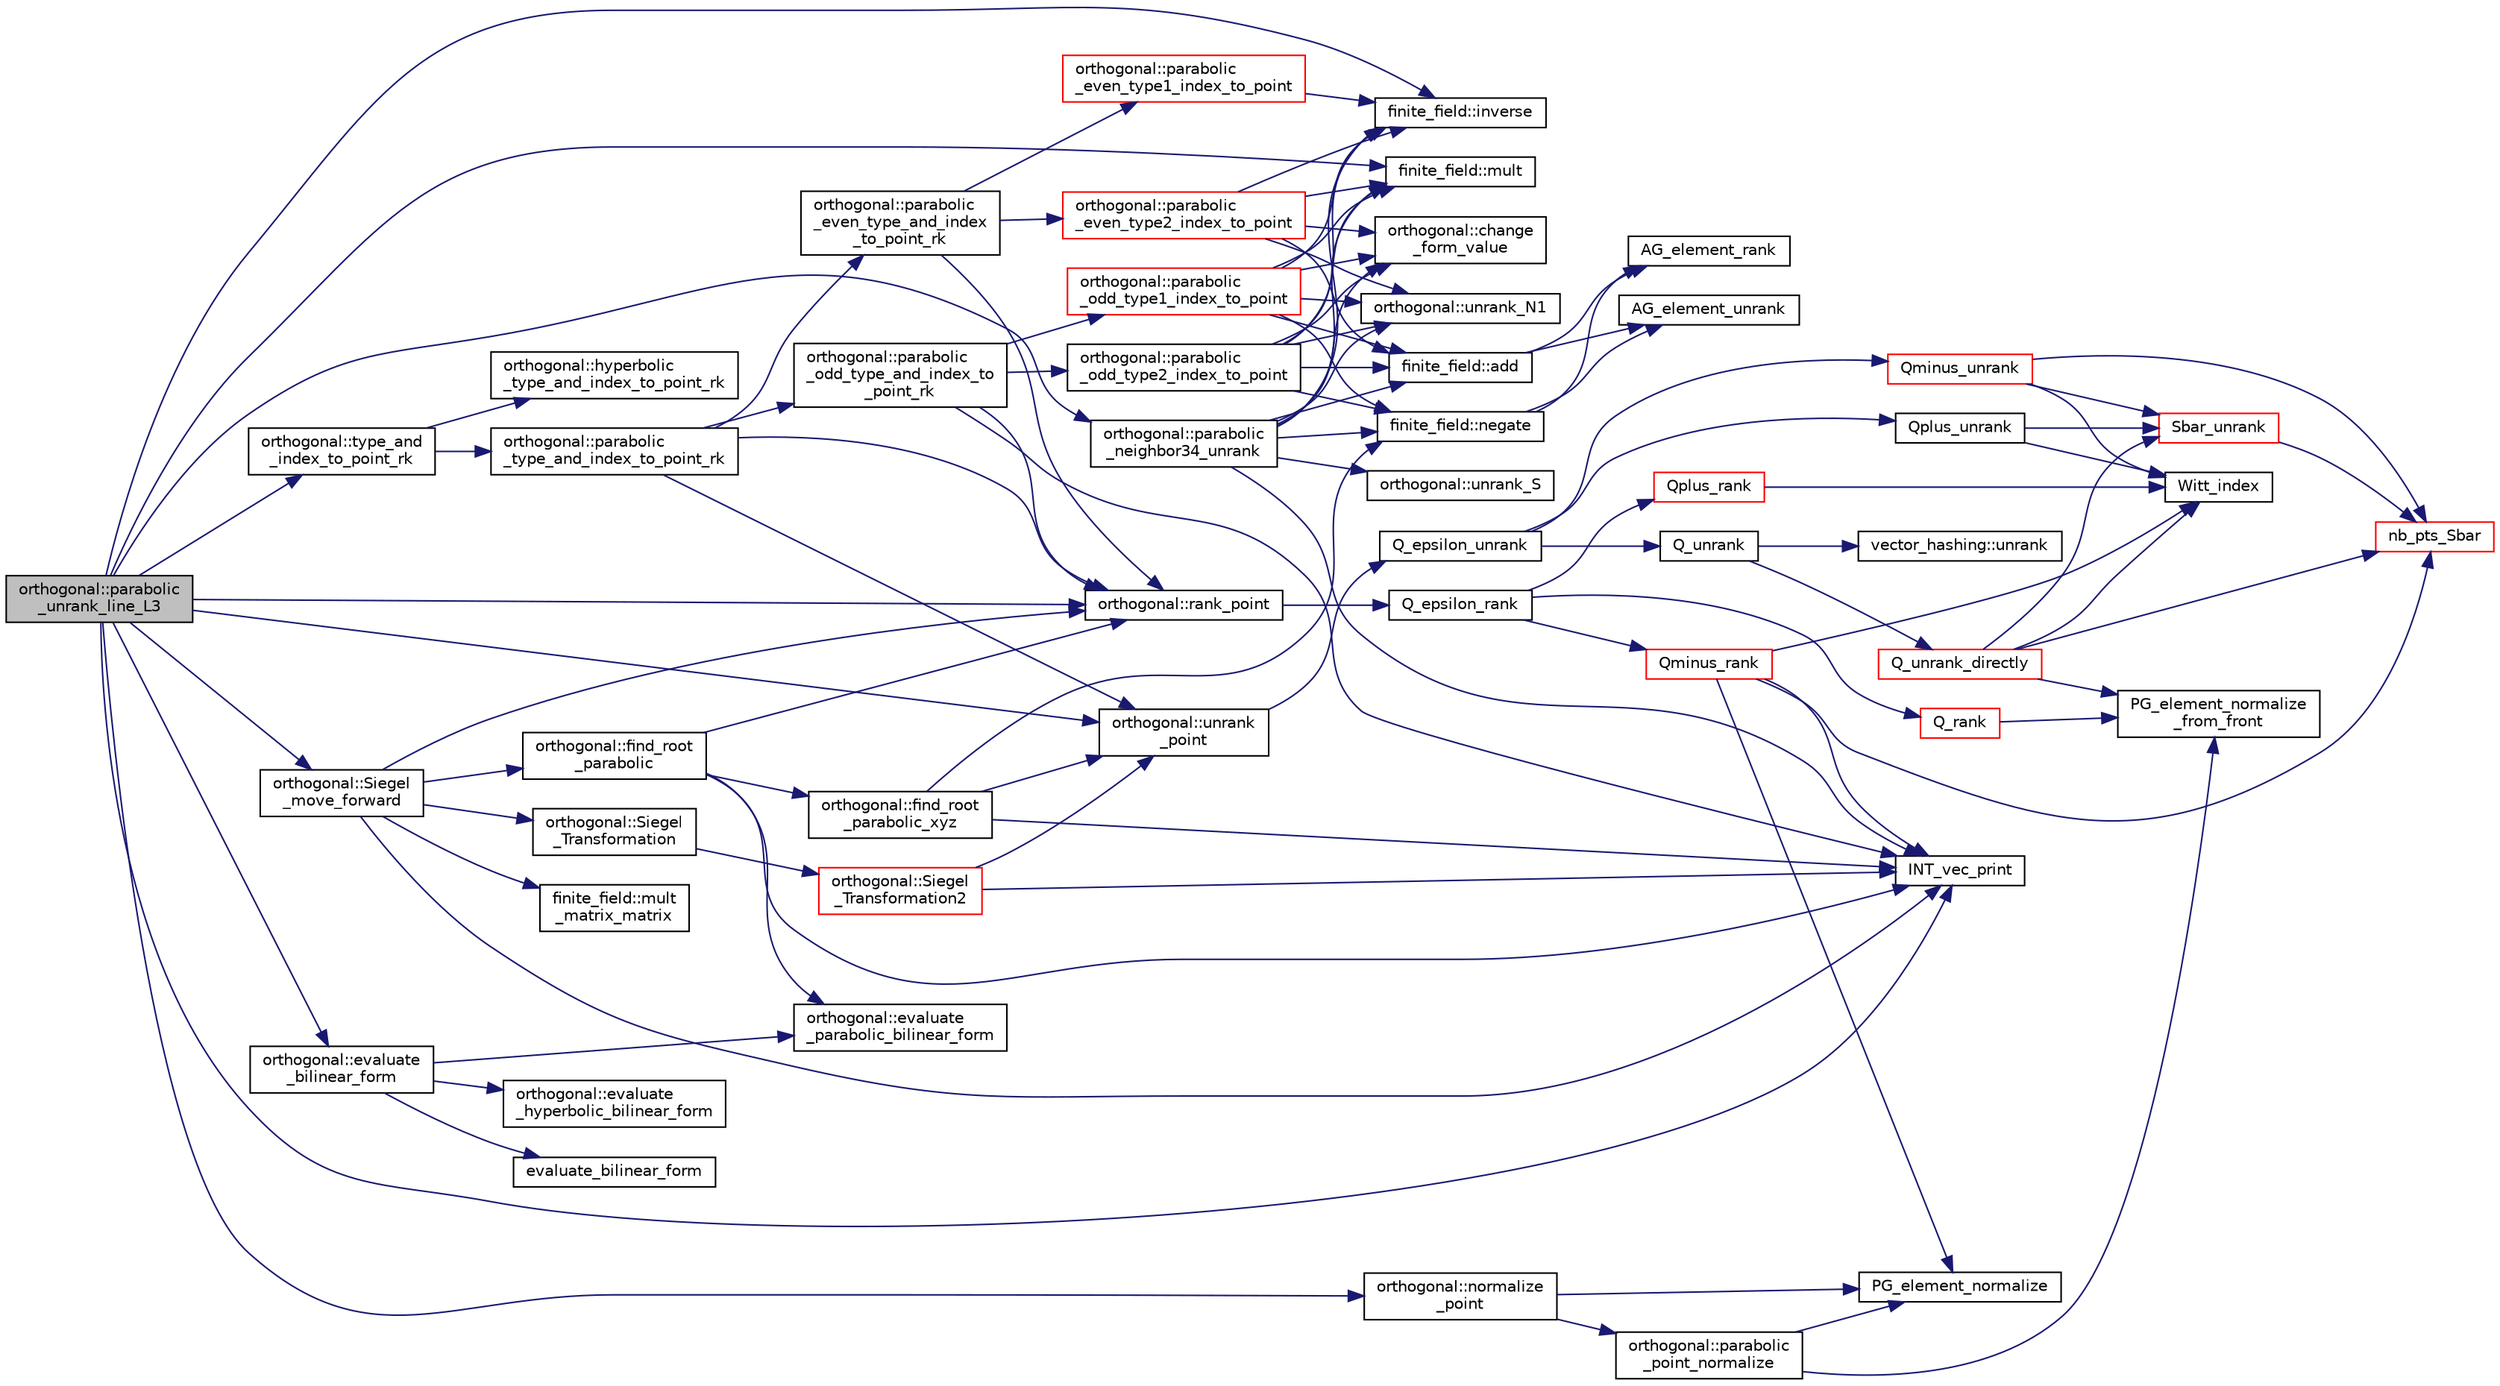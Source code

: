 digraph "orthogonal::parabolic_unrank_line_L3"
{
  edge [fontname="Helvetica",fontsize="10",labelfontname="Helvetica",labelfontsize="10"];
  node [fontname="Helvetica",fontsize="10",shape=record];
  rankdir="LR";
  Node33000 [label="orthogonal::parabolic\l_unrank_line_L3",height=0.2,width=0.4,color="black", fillcolor="grey75", style="filled", fontcolor="black"];
  Node33000 -> Node33001 [color="midnightblue",fontsize="10",style="solid",fontname="Helvetica"];
  Node33001 [label="orthogonal::type_and\l_index_to_point_rk",height=0.2,width=0.4,color="black", fillcolor="white", style="filled",URL="$d7/daa/classorthogonal.html#a319ef460cdfe3247d336c3fb482901eb"];
  Node33001 -> Node33002 [color="midnightblue",fontsize="10",style="solid",fontname="Helvetica"];
  Node33002 [label="orthogonal::hyperbolic\l_type_and_index_to_point_rk",height=0.2,width=0.4,color="black", fillcolor="white", style="filled",URL="$d7/daa/classorthogonal.html#af31cd843ff2e6eb4fe1ba9c49e62d1b8"];
  Node33001 -> Node33003 [color="midnightblue",fontsize="10",style="solid",fontname="Helvetica"];
  Node33003 [label="orthogonal::parabolic\l_type_and_index_to_point_rk",height=0.2,width=0.4,color="black", fillcolor="white", style="filled",URL="$d7/daa/classorthogonal.html#a67c316cf01b382762e6ac372f522d106"];
  Node33003 -> Node33004 [color="midnightblue",fontsize="10",style="solid",fontname="Helvetica"];
  Node33004 [label="orthogonal::unrank\l_point",height=0.2,width=0.4,color="black", fillcolor="white", style="filled",URL="$d7/daa/classorthogonal.html#ab655117100f7c66c19817b84ac5ac0a0"];
  Node33004 -> Node33005 [color="midnightblue",fontsize="10",style="solid",fontname="Helvetica"];
  Node33005 [label="Q_epsilon_unrank",height=0.2,width=0.4,color="black", fillcolor="white", style="filled",URL="$d4/d67/geometry_8h.html#af162c4d30d4a6528299e37551c353e7b"];
  Node33005 -> Node33006 [color="midnightblue",fontsize="10",style="solid",fontname="Helvetica"];
  Node33006 [label="Q_unrank",height=0.2,width=0.4,color="black", fillcolor="white", style="filled",URL="$db/da0/lib_2foundations_2geometry_2orthogonal__points_8_c.html#a6d02923d5b54ef796934e753e6f5b65b"];
  Node33006 -> Node33007 [color="midnightblue",fontsize="10",style="solid",fontname="Helvetica"];
  Node33007 [label="vector_hashing::unrank",height=0.2,width=0.4,color="black", fillcolor="white", style="filled",URL="$d8/daa/classvector__hashing.html#abbebd3a96a6d27a34b9b49af99e2ed3d"];
  Node33006 -> Node33008 [color="midnightblue",fontsize="10",style="solid",fontname="Helvetica"];
  Node33008 [label="Q_unrank_directly",height=0.2,width=0.4,color="red", fillcolor="white", style="filled",URL="$db/da0/lib_2foundations_2geometry_2orthogonal__points_8_c.html#a105e7e72249e78fcf0785c69099d90ce"];
  Node33008 -> Node33009 [color="midnightblue",fontsize="10",style="solid",fontname="Helvetica"];
  Node33009 [label="Witt_index",height=0.2,width=0.4,color="black", fillcolor="white", style="filled",URL="$db/da0/lib_2foundations_2geometry_2orthogonal__points_8_c.html#ab3483ecb9859a6758f82b5327da50534"];
  Node33008 -> Node33010 [color="midnightblue",fontsize="10",style="solid",fontname="Helvetica"];
  Node33010 [label="nb_pts_Sbar",height=0.2,width=0.4,color="red", fillcolor="white", style="filled",URL="$db/da0/lib_2foundations_2geometry_2orthogonal__points_8_c.html#a986dda26505c9934c771578b084f67cc"];
  Node33008 -> Node33015 [color="midnightblue",fontsize="10",style="solid",fontname="Helvetica"];
  Node33015 [label="Sbar_unrank",height=0.2,width=0.4,color="red", fillcolor="white", style="filled",URL="$db/da0/lib_2foundations_2geometry_2orthogonal__points_8_c.html#a65d9b9ccfff12dd92f4f4e8360701c98"];
  Node33015 -> Node33010 [color="midnightblue",fontsize="10",style="solid",fontname="Helvetica"];
  Node33008 -> Node33023 [color="midnightblue",fontsize="10",style="solid",fontname="Helvetica"];
  Node33023 [label="PG_element_normalize\l_from_front",height=0.2,width=0.4,color="black", fillcolor="white", style="filled",URL="$d4/d67/geometry_8h.html#af675caf5f9975573455c8d93cb56bf95"];
  Node33005 -> Node33024 [color="midnightblue",fontsize="10",style="solid",fontname="Helvetica"];
  Node33024 [label="Qplus_unrank",height=0.2,width=0.4,color="black", fillcolor="white", style="filled",URL="$db/da0/lib_2foundations_2geometry_2orthogonal__points_8_c.html#ad50512edd586919700e033744b4a03c8"];
  Node33024 -> Node33009 [color="midnightblue",fontsize="10",style="solid",fontname="Helvetica"];
  Node33024 -> Node33015 [color="midnightblue",fontsize="10",style="solid",fontname="Helvetica"];
  Node33005 -> Node33025 [color="midnightblue",fontsize="10",style="solid",fontname="Helvetica"];
  Node33025 [label="Qminus_unrank",height=0.2,width=0.4,color="red", fillcolor="white", style="filled",URL="$db/da0/lib_2foundations_2geometry_2orthogonal__points_8_c.html#ac2dd18f435ab479095b836a483c12c7d"];
  Node33025 -> Node33009 [color="midnightblue",fontsize="10",style="solid",fontname="Helvetica"];
  Node33025 -> Node33010 [color="midnightblue",fontsize="10",style="solid",fontname="Helvetica"];
  Node33025 -> Node33015 [color="midnightblue",fontsize="10",style="solid",fontname="Helvetica"];
  Node33003 -> Node33026 [color="midnightblue",fontsize="10",style="solid",fontname="Helvetica"];
  Node33026 [label="orthogonal::rank_point",height=0.2,width=0.4,color="black", fillcolor="white", style="filled",URL="$d7/daa/classorthogonal.html#adb4f1528590a804b3c011a68c9ebf655"];
  Node33026 -> Node33027 [color="midnightblue",fontsize="10",style="solid",fontname="Helvetica"];
  Node33027 [label="Q_epsilon_rank",height=0.2,width=0.4,color="black", fillcolor="white", style="filled",URL="$d4/d67/geometry_8h.html#a0949e1151174e2988aa697cb31942e97"];
  Node33027 -> Node33028 [color="midnightblue",fontsize="10",style="solid",fontname="Helvetica"];
  Node33028 [label="Q_rank",height=0.2,width=0.4,color="red", fillcolor="white", style="filled",URL="$db/da0/lib_2foundations_2geometry_2orthogonal__points_8_c.html#ad2671f4db3224df1e22494b9d946375e"];
  Node33028 -> Node33023 [color="midnightblue",fontsize="10",style="solid",fontname="Helvetica"];
  Node33027 -> Node33044 [color="midnightblue",fontsize="10",style="solid",fontname="Helvetica"];
  Node33044 [label="Qplus_rank",height=0.2,width=0.4,color="red", fillcolor="white", style="filled",URL="$db/da0/lib_2foundations_2geometry_2orthogonal__points_8_c.html#aaa1be357d007a845ce2866169d63afb7"];
  Node33044 -> Node33009 [color="midnightblue",fontsize="10",style="solid",fontname="Helvetica"];
  Node33027 -> Node33045 [color="midnightblue",fontsize="10",style="solid",fontname="Helvetica"];
  Node33045 [label="Qminus_rank",height=0.2,width=0.4,color="red", fillcolor="white", style="filled",URL="$db/da0/lib_2foundations_2geometry_2orthogonal__points_8_c.html#aec3e3dad3c2c12fa081edab0af2cb91a"];
  Node33045 -> Node33009 [color="midnightblue",fontsize="10",style="solid",fontname="Helvetica"];
  Node33045 -> Node33034 [color="midnightblue",fontsize="10",style="solid",fontname="Helvetica"];
  Node33034 [label="INT_vec_print",height=0.2,width=0.4,color="black", fillcolor="white", style="filled",URL="$df/dbf/sajeeb_8_c.html#a79a5901af0b47dd0d694109543c027fe"];
  Node33045 -> Node33038 [color="midnightblue",fontsize="10",style="solid",fontname="Helvetica"];
  Node33038 [label="PG_element_normalize",height=0.2,width=0.4,color="black", fillcolor="white", style="filled",URL="$d4/d67/geometry_8h.html#a5a4c3c1158bad6bab0d786c616bd0996"];
  Node33045 -> Node33010 [color="midnightblue",fontsize="10",style="solid",fontname="Helvetica"];
  Node33003 -> Node33047 [color="midnightblue",fontsize="10",style="solid",fontname="Helvetica"];
  Node33047 [label="orthogonal::parabolic\l_even_type_and_index\l_to_point_rk",height=0.2,width=0.4,color="black", fillcolor="white", style="filled",URL="$d7/daa/classorthogonal.html#af43894039e8c5a8039f52b93dfa3ff77"];
  Node33047 -> Node33048 [color="midnightblue",fontsize="10",style="solid",fontname="Helvetica"];
  Node33048 [label="orthogonal::parabolic\l_even_type1_index_to_point",height=0.2,width=0.4,color="red", fillcolor="white", style="filled",URL="$d7/daa/classorthogonal.html#a6646754b896f772146faceaa4100403f"];
  Node33048 -> Node33050 [color="midnightblue",fontsize="10",style="solid",fontname="Helvetica"];
  Node33050 [label="finite_field::inverse",height=0.2,width=0.4,color="black", fillcolor="white", style="filled",URL="$df/d5a/classfinite__field.html#a69f2a12c01e70b7ce2d115c5221c9cdd"];
  Node33047 -> Node33026 [color="midnightblue",fontsize="10",style="solid",fontname="Helvetica"];
  Node33047 -> Node33051 [color="midnightblue",fontsize="10",style="solid",fontname="Helvetica"];
  Node33051 [label="orthogonal::parabolic\l_even_type2_index_to_point",height=0.2,width=0.4,color="red", fillcolor="white", style="filled",URL="$d7/daa/classorthogonal.html#ac00a073ffe018536d0b07841b405533a"];
  Node33051 -> Node33052 [color="midnightblue",fontsize="10",style="solid",fontname="Helvetica"];
  Node33052 [label="orthogonal::unrank_N1",height=0.2,width=0.4,color="black", fillcolor="white", style="filled",URL="$d7/daa/classorthogonal.html#ac39ac9cea140f569c2b78ad01310b4b6"];
  Node33051 -> Node33053 [color="midnightblue",fontsize="10",style="solid",fontname="Helvetica"];
  Node33053 [label="orthogonal::change\l_form_value",height=0.2,width=0.4,color="black", fillcolor="white", style="filled",URL="$d7/daa/classorthogonal.html#a981c26d4b73e152cd884f0b969a581bf"];
  Node33051 -> Node33050 [color="midnightblue",fontsize="10",style="solid",fontname="Helvetica"];
  Node33051 -> Node33056 [color="midnightblue",fontsize="10",style="solid",fontname="Helvetica"];
  Node33056 [label="finite_field::mult",height=0.2,width=0.4,color="black", fillcolor="white", style="filled",URL="$df/d5a/classfinite__field.html#a24fb5917aa6d4d656fd855b7f44a13b0"];
  Node33051 -> Node33057 [color="midnightblue",fontsize="10",style="solid",fontname="Helvetica"];
  Node33057 [label="finite_field::add",height=0.2,width=0.4,color="black", fillcolor="white", style="filled",URL="$df/d5a/classfinite__field.html#a8f12328a27500f3c7be0c849ebbc9d14"];
  Node33057 -> Node33058 [color="midnightblue",fontsize="10",style="solid",fontname="Helvetica"];
  Node33058 [label="AG_element_unrank",height=0.2,width=0.4,color="black", fillcolor="white", style="filled",URL="$d4/d67/geometry_8h.html#a4a33b86c87b2879b97cfa1327abe2885"];
  Node33057 -> Node33059 [color="midnightblue",fontsize="10",style="solid",fontname="Helvetica"];
  Node33059 [label="AG_element_rank",height=0.2,width=0.4,color="black", fillcolor="white", style="filled",URL="$d4/d67/geometry_8h.html#ab2ac908d07dd8038fd996e26bdc75c17"];
  Node33003 -> Node33060 [color="midnightblue",fontsize="10",style="solid",fontname="Helvetica"];
  Node33060 [label="orthogonal::parabolic\l_odd_type_and_index_to\l_point_rk",height=0.2,width=0.4,color="black", fillcolor="white", style="filled",URL="$d7/daa/classorthogonal.html#aac70113614b52601e38b3ce8cbffbc9a"];
  Node33060 -> Node33061 [color="midnightblue",fontsize="10",style="solid",fontname="Helvetica"];
  Node33061 [label="orthogonal::parabolic\l_odd_type1_index_to_point",height=0.2,width=0.4,color="red", fillcolor="white", style="filled",URL="$d7/daa/classorthogonal.html#a90ae2eb18659cb8dcd94eafc0b4eccf7"];
  Node33061 -> Node33052 [color="midnightblue",fontsize="10",style="solid",fontname="Helvetica"];
  Node33061 -> Node33062 [color="midnightblue",fontsize="10",style="solid",fontname="Helvetica"];
  Node33062 [label="finite_field::negate",height=0.2,width=0.4,color="black", fillcolor="white", style="filled",URL="$df/d5a/classfinite__field.html#aa9d798298f25d4a9262b5bc5f1733e31"];
  Node33062 -> Node33058 [color="midnightblue",fontsize="10",style="solid",fontname="Helvetica"];
  Node33062 -> Node33059 [color="midnightblue",fontsize="10",style="solid",fontname="Helvetica"];
  Node33061 -> Node33053 [color="midnightblue",fontsize="10",style="solid",fontname="Helvetica"];
  Node33061 -> Node33056 [color="midnightblue",fontsize="10",style="solid",fontname="Helvetica"];
  Node33061 -> Node33050 [color="midnightblue",fontsize="10",style="solid",fontname="Helvetica"];
  Node33061 -> Node33057 [color="midnightblue",fontsize="10",style="solid",fontname="Helvetica"];
  Node33060 -> Node33034 [color="midnightblue",fontsize="10",style="solid",fontname="Helvetica"];
  Node33060 -> Node33026 [color="midnightblue",fontsize="10",style="solid",fontname="Helvetica"];
  Node33060 -> Node33063 [color="midnightblue",fontsize="10",style="solid",fontname="Helvetica"];
  Node33063 [label="orthogonal::parabolic\l_odd_type2_index_to_point",height=0.2,width=0.4,color="black", fillcolor="white", style="filled",URL="$d7/daa/classorthogonal.html#a7bbc04bb592d92a5dc35b77f33811fe0"];
  Node33063 -> Node33052 [color="midnightblue",fontsize="10",style="solid",fontname="Helvetica"];
  Node33063 -> Node33062 [color="midnightblue",fontsize="10",style="solid",fontname="Helvetica"];
  Node33063 -> Node33053 [color="midnightblue",fontsize="10",style="solid",fontname="Helvetica"];
  Node33063 -> Node33056 [color="midnightblue",fontsize="10",style="solid",fontname="Helvetica"];
  Node33063 -> Node33050 [color="midnightblue",fontsize="10",style="solid",fontname="Helvetica"];
  Node33063 -> Node33057 [color="midnightblue",fontsize="10",style="solid",fontname="Helvetica"];
  Node33000 -> Node33004 [color="midnightblue",fontsize="10",style="solid",fontname="Helvetica"];
  Node33000 -> Node33034 [color="midnightblue",fontsize="10",style="solid",fontname="Helvetica"];
  Node33000 -> Node33064 [color="midnightblue",fontsize="10",style="solid",fontname="Helvetica"];
  Node33064 [label="orthogonal::parabolic\l_neighbor34_unrank",height=0.2,width=0.4,color="black", fillcolor="white", style="filled",URL="$d7/daa/classorthogonal.html#ab6f296f57c8900a1154b1bd5a06c3457"];
  Node33064 -> Node33062 [color="midnightblue",fontsize="10",style="solid",fontname="Helvetica"];
  Node33064 -> Node33065 [color="midnightblue",fontsize="10",style="solid",fontname="Helvetica"];
  Node33065 [label="orthogonal::unrank_S",height=0.2,width=0.4,color="black", fillcolor="white", style="filled",URL="$d7/daa/classorthogonal.html#a6c1a290c3bdaef0d20ca21d39a66544e"];
  Node33064 -> Node33052 [color="midnightblue",fontsize="10",style="solid",fontname="Helvetica"];
  Node33064 -> Node33053 [color="midnightblue",fontsize="10",style="solid",fontname="Helvetica"];
  Node33064 -> Node33050 [color="midnightblue",fontsize="10",style="solid",fontname="Helvetica"];
  Node33064 -> Node33057 [color="midnightblue",fontsize="10",style="solid",fontname="Helvetica"];
  Node33064 -> Node33056 [color="midnightblue",fontsize="10",style="solid",fontname="Helvetica"];
  Node33064 -> Node33034 [color="midnightblue",fontsize="10",style="solid",fontname="Helvetica"];
  Node33000 -> Node33066 [color="midnightblue",fontsize="10",style="solid",fontname="Helvetica"];
  Node33066 [label="orthogonal::Siegel\l_move_forward",height=0.2,width=0.4,color="black", fillcolor="white", style="filled",URL="$d7/daa/classorthogonal.html#a065d0faccc00df42afd671dac644d480"];
  Node33066 -> Node33034 [color="midnightblue",fontsize="10",style="solid",fontname="Helvetica"];
  Node33066 -> Node33026 [color="midnightblue",fontsize="10",style="solid",fontname="Helvetica"];
  Node33066 -> Node33067 [color="midnightblue",fontsize="10",style="solid",fontname="Helvetica"];
  Node33067 [label="orthogonal::find_root\l_parabolic",height=0.2,width=0.4,color="black", fillcolor="white", style="filled",URL="$d7/daa/classorthogonal.html#a2e4453bb31692707f8a9e8b660b2e136"];
  Node33067 -> Node33068 [color="midnightblue",fontsize="10",style="solid",fontname="Helvetica"];
  Node33068 [label="orthogonal::find_root\l_parabolic_xyz",height=0.2,width=0.4,color="black", fillcolor="white", style="filled",URL="$d7/daa/classorthogonal.html#a17dba83065c664a7d174c4693e87493b"];
  Node33068 -> Node33004 [color="midnightblue",fontsize="10",style="solid",fontname="Helvetica"];
  Node33068 -> Node33034 [color="midnightblue",fontsize="10",style="solid",fontname="Helvetica"];
  Node33068 -> Node33062 [color="midnightblue",fontsize="10",style="solid",fontname="Helvetica"];
  Node33067 -> Node33034 [color="midnightblue",fontsize="10",style="solid",fontname="Helvetica"];
  Node33067 -> Node33069 [color="midnightblue",fontsize="10",style="solid",fontname="Helvetica"];
  Node33069 [label="orthogonal::evaluate\l_parabolic_bilinear_form",height=0.2,width=0.4,color="black", fillcolor="white", style="filled",URL="$d7/daa/classorthogonal.html#a8ee79da4c853cd384a0028cbebbbe0ee"];
  Node33067 -> Node33026 [color="midnightblue",fontsize="10",style="solid",fontname="Helvetica"];
  Node33066 -> Node33070 [color="midnightblue",fontsize="10",style="solid",fontname="Helvetica"];
  Node33070 [label="orthogonal::Siegel\l_Transformation",height=0.2,width=0.4,color="black", fillcolor="white", style="filled",URL="$d7/daa/classorthogonal.html#a27258e68c99323ac8de66fedbe565a3d"];
  Node33070 -> Node33071 [color="midnightblue",fontsize="10",style="solid",fontname="Helvetica"];
  Node33071 [label="orthogonal::Siegel\l_Transformation2",height=0.2,width=0.4,color="red", fillcolor="white", style="filled",URL="$d7/daa/classorthogonal.html#aaf1945ebd71495f1b362e5091d4b30ec"];
  Node33071 -> Node33004 [color="midnightblue",fontsize="10",style="solid",fontname="Helvetica"];
  Node33071 -> Node33034 [color="midnightblue",fontsize="10",style="solid",fontname="Helvetica"];
  Node33066 -> Node33079 [color="midnightblue",fontsize="10",style="solid",fontname="Helvetica"];
  Node33079 [label="finite_field::mult\l_matrix_matrix",height=0.2,width=0.4,color="black", fillcolor="white", style="filled",URL="$df/d5a/classfinite__field.html#a5e28706b815838d0ec34de1fa74bc3c4"];
  Node33000 -> Node33074 [color="midnightblue",fontsize="10",style="solid",fontname="Helvetica"];
  Node33074 [label="orthogonal::evaluate\l_bilinear_form",height=0.2,width=0.4,color="black", fillcolor="white", style="filled",URL="$d7/daa/classorthogonal.html#a1cb22ce04ab60e22852f610ec3fe5c98"];
  Node33074 -> Node33075 [color="midnightblue",fontsize="10",style="solid",fontname="Helvetica"];
  Node33075 [label="orthogonal::evaluate\l_hyperbolic_bilinear_form",height=0.2,width=0.4,color="black", fillcolor="white", style="filled",URL="$d7/daa/classorthogonal.html#a839dc01b1c59a23b054ccf70c00cc9c9"];
  Node33074 -> Node33069 [color="midnightblue",fontsize="10",style="solid",fontname="Helvetica"];
  Node33074 -> Node33076 [color="midnightblue",fontsize="10",style="solid",fontname="Helvetica"];
  Node33076 [label="evaluate_bilinear_form",height=0.2,width=0.4,color="black", fillcolor="white", style="filled",URL="$d4/d67/geometry_8h.html#ab6f6bfa144b4d2700e3ed27497d83d5f"];
  Node33000 -> Node33056 [color="midnightblue",fontsize="10",style="solid",fontname="Helvetica"];
  Node33000 -> Node33050 [color="midnightblue",fontsize="10",style="solid",fontname="Helvetica"];
  Node33000 -> Node33093 [color="midnightblue",fontsize="10",style="solid",fontname="Helvetica"];
  Node33093 [label="orthogonal::normalize\l_point",height=0.2,width=0.4,color="black", fillcolor="white", style="filled",URL="$d7/daa/classorthogonal.html#a1f3776fdc50b810a0a0fcee692fb154f"];
  Node33093 -> Node33038 [color="midnightblue",fontsize="10",style="solid",fontname="Helvetica"];
  Node33093 -> Node33094 [color="midnightblue",fontsize="10",style="solid",fontname="Helvetica"];
  Node33094 [label="orthogonal::parabolic\l_point_normalize",height=0.2,width=0.4,color="black", fillcolor="white", style="filled",URL="$d7/daa/classorthogonal.html#a2a705e8d2729a3fa15663084d2bb8ab8"];
  Node33094 -> Node33023 [color="midnightblue",fontsize="10",style="solid",fontname="Helvetica"];
  Node33094 -> Node33038 [color="midnightblue",fontsize="10",style="solid",fontname="Helvetica"];
  Node33000 -> Node33026 [color="midnightblue",fontsize="10",style="solid",fontname="Helvetica"];
}
